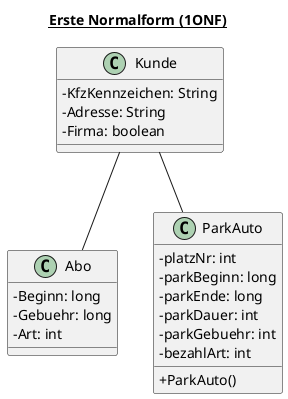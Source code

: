 @startuml
title __Erste Normalform (1ONF)__
skinparam classAttributeIconSize 0
class Abo{
-Beginn: long
-Gebuehr: long
-Art: int
}
class Kunde{
-KfzKennzeichen: String
-Adresse: String
-Firma: boolean
}
class ParkAuto {
-platzNr: int
-parkBeginn: long
-parkEnde: long
-parkDauer: int
-parkGebuehr: int
-bezahlArt: int
+ParkAuto()
}
Kunde -- ParkAuto
Kunde -- Abo

@enduml
